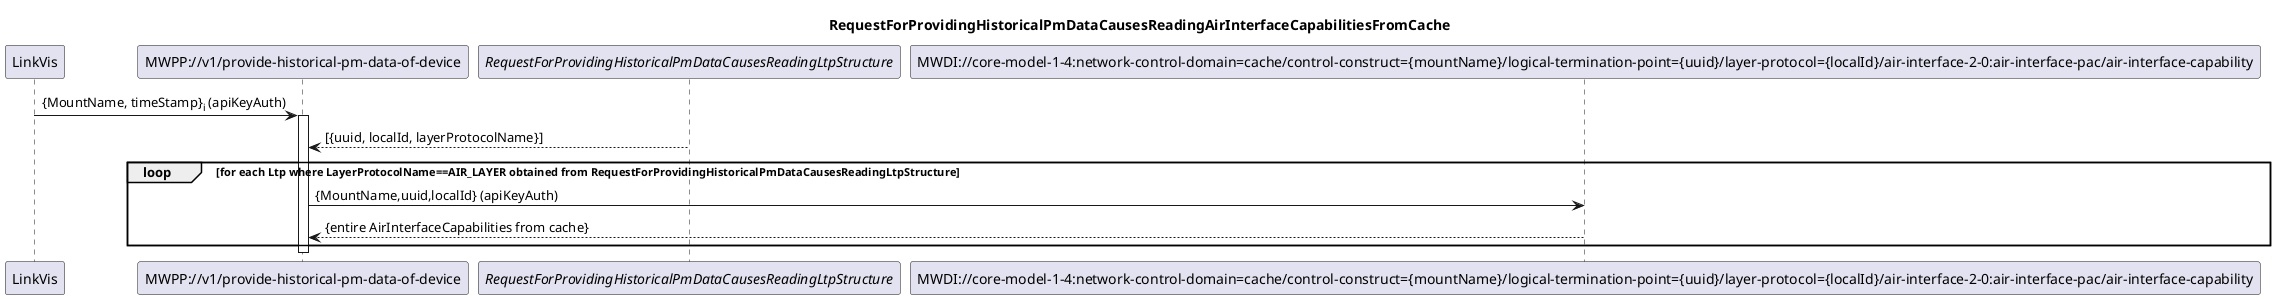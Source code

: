 @startuml 004_ReadingAirInterfaceCapabilitiesFromCache
skinparam responseMessageBelowArrow true

title
RequestForProvidingHistoricalPmDataCausesReadingAirInterfaceCapabilitiesFromCache
end title

participant "LinkVis" as LinkVis
participant "MWPP://v1/provide-historical-pm-data-of-device" as MWPP
participant "<i>RequestForProvidingHistoricalPmDataCausesReadingLtpStructure</i>" as LTPs
participant "MWDI://core-model-1-4:network-control-domain=cache/control-construct={mountName}/logical-termination-point={uuid}/layer-protocol={localId}/air-interface-2-0:air-interface-pac/air-interface-capability" as AirInterfaceCapa

LinkVis -> MWPP: {MountName, timeStamp}<sub>i</sub> (apiKeyAuth)
activate MWPP
LTPs --> MWPP: [{uuid, localId, layerProtocolName}]

loop for each Ltp where LayerProtocolName==AIR_LAYER obtained from RequestForProvidingHistoricalPmDataCausesReadingLtpStructure
    MWPP -> AirInterfaceCapa: {MountName,uuid,localId} (apiKeyAuth)
    AirInterfaceCapa --> MWPP: {entire AirInterfaceCapabilities from cache}
end
deactivate MWPP

@enduml